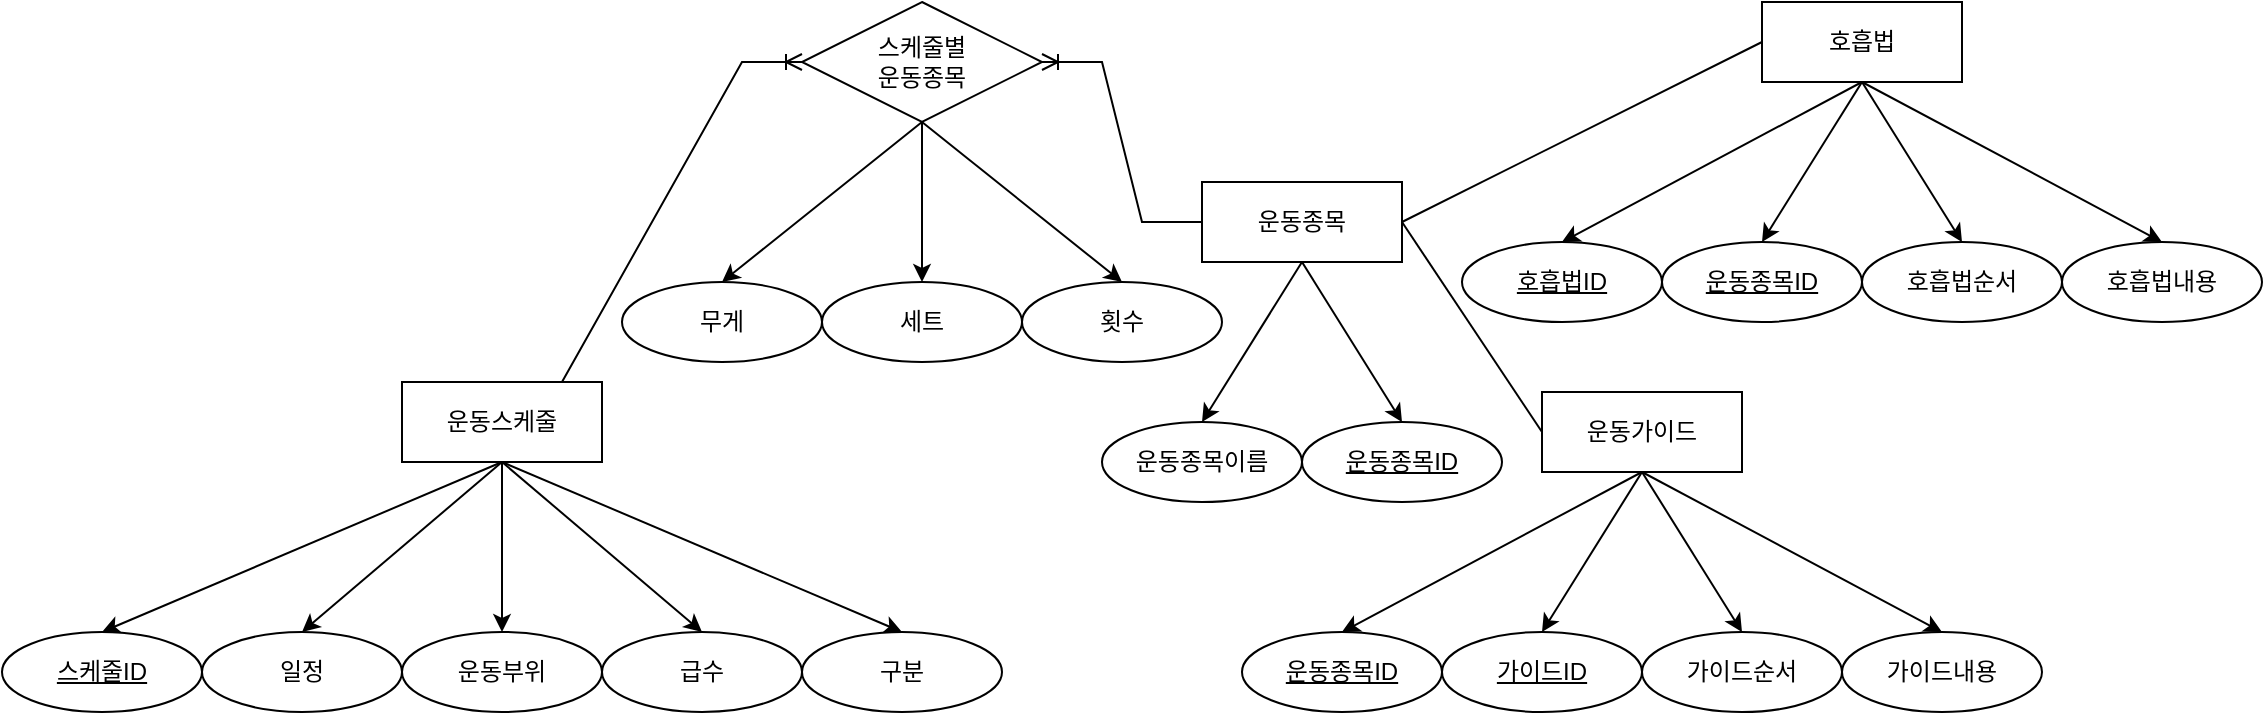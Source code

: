 <mxfile version="18.2.0" type="device"><diagram id="wPp9Yvr5tPv1qa_vnvs0" name="Page-1"><mxGraphModel dx="1422" dy="754" grid="1" gridSize="10" guides="1" tooltips="1" connect="1" arrows="1" fold="1" page="1" pageScale="1" pageWidth="4681" pageHeight="3300" math="0" shadow="0"><root><mxCell id="0"/><mxCell id="1" parent="0"/><mxCell id="kBpu6v4KRyQ21U9KOo2G-46" value="" style="edgeStyle=entityRelationEdgeStyle;fontSize=12;html=1;endArrow=ERoneToMany;rounded=0;entryX=1;entryY=0.5;entryDx=0;entryDy=0;exitX=0;exitY=0.5;exitDx=0;exitDy=0;" edge="1" parent="1" source="kBpu6v4KRyQ21U9KOo2G-17" target="kBpu6v4KRyQ21U9KOo2G-33"><mxGeometry width="100" height="100" relative="1" as="geometry"><mxPoint x="572.5" y="130" as="sourcePoint"/><mxPoint x="672.5" y="30" as="targetPoint"/></mxGeometry></mxCell><mxCell id="kBpu6v4KRyQ21U9KOo2G-56" value="" style="edgeStyle=entityRelationEdgeStyle;fontSize=12;html=1;endArrow=ERoneToMany;rounded=0;entryX=0;entryY=0.5;entryDx=0;entryDy=0;exitX=0.5;exitY=0;exitDx=0;exitDy=0;" edge="1" parent="1" source="kBpu6v4KRyQ21U9KOo2G-4" target="kBpu6v4KRyQ21U9KOo2G-33"><mxGeometry width="100" height="100" relative="1" as="geometry"><mxPoint x="422.5" y="250" as="sourcePoint"/><mxPoint x="522.5" y="150" as="targetPoint"/></mxGeometry></mxCell><mxCell id="kBpu6v4KRyQ21U9KOo2G-69" value="" style="group" vertex="1" connectable="0" parent="1"><mxGeometry x="550" y="110" width="200" height="160" as="geometry"/></mxCell><mxCell id="kBpu6v4KRyQ21U9KOo2G-16" value="운동종목이름" style="ellipse;whiteSpace=wrap;html=1;align=center;" vertex="1" parent="kBpu6v4KRyQ21U9KOo2G-69"><mxGeometry y="120" width="100" height="40" as="geometry"/></mxCell><mxCell id="kBpu6v4KRyQ21U9KOo2G-17" value="운동종목" style="whiteSpace=wrap;html=1;align=center;" vertex="1" parent="kBpu6v4KRyQ21U9KOo2G-69"><mxGeometry x="50" width="100" height="40" as="geometry"/></mxCell><mxCell id="kBpu6v4KRyQ21U9KOo2G-18" value="운동종목ID" style="ellipse;whiteSpace=wrap;html=1;align=center;fontStyle=4;" vertex="1" parent="kBpu6v4KRyQ21U9KOo2G-69"><mxGeometry x="100" y="120" width="100" height="40" as="geometry"/></mxCell><mxCell id="kBpu6v4KRyQ21U9KOo2G-25" value="" style="endArrow=classic;html=1;rounded=0;exitX=0.5;exitY=1;exitDx=0;exitDy=0;entryX=0.5;entryY=0;entryDx=0;entryDy=0;" edge="1" source="kBpu6v4KRyQ21U9KOo2G-17" target="kBpu6v4KRyQ21U9KOo2G-16" parent="kBpu6v4KRyQ21U9KOo2G-69"><mxGeometry width="50" height="50" relative="1" as="geometry"><mxPoint x="-510" y="210" as="sourcePoint"/><mxPoint x="-320" y="310" as="targetPoint"/></mxGeometry></mxCell><mxCell id="kBpu6v4KRyQ21U9KOo2G-26" value="" style="endArrow=classic;html=1;rounded=0;exitX=0.5;exitY=1;exitDx=0;exitDy=0;entryX=0.5;entryY=0;entryDx=0;entryDy=0;" edge="1" source="kBpu6v4KRyQ21U9KOo2G-17" target="kBpu6v4KRyQ21U9KOo2G-18" parent="kBpu6v4KRyQ21U9KOo2G-69"><mxGeometry width="50" height="50" relative="1" as="geometry"><mxPoint x="-500" y="220" as="sourcePoint"/><mxPoint x="-420" y="310" as="targetPoint"/></mxGeometry></mxCell><mxCell id="kBpu6v4KRyQ21U9KOo2G-71" value="" style="group" vertex="1" connectable="0" parent="1"><mxGeometry y="210" width="500" height="165" as="geometry"/></mxCell><mxCell id="kBpu6v4KRyQ21U9KOo2G-3" value="급수" style="ellipse;whiteSpace=wrap;html=1;align=center;" vertex="1" parent="kBpu6v4KRyQ21U9KOo2G-71"><mxGeometry x="300" y="125" width="100" height="40" as="geometry"/></mxCell><mxCell id="kBpu6v4KRyQ21U9KOo2G-4" value="운동스케줄" style="whiteSpace=wrap;html=1;align=center;" vertex="1" parent="kBpu6v4KRyQ21U9KOo2G-71"><mxGeometry x="200" width="100" height="40" as="geometry"/></mxCell><mxCell id="kBpu6v4KRyQ21U9KOo2G-5" value="스케줄ID" style="ellipse;whiteSpace=wrap;html=1;align=center;fontStyle=4;" vertex="1" parent="kBpu6v4KRyQ21U9KOo2G-71"><mxGeometry y="125" width="100" height="40" as="geometry"/></mxCell><mxCell id="kBpu6v4KRyQ21U9KOo2G-6" value="구분" style="ellipse;whiteSpace=wrap;html=1;align=center;" vertex="1" parent="kBpu6v4KRyQ21U9KOo2G-71"><mxGeometry x="400" y="125" width="100" height="40" as="geometry"/></mxCell><mxCell id="kBpu6v4KRyQ21U9KOo2G-7" value="일정" style="ellipse;whiteSpace=wrap;html=1;align=center;" vertex="1" parent="kBpu6v4KRyQ21U9KOo2G-71"><mxGeometry x="100" y="125" width="100" height="40" as="geometry"/></mxCell><mxCell id="kBpu6v4KRyQ21U9KOo2G-8" value="운동부위" style="ellipse;whiteSpace=wrap;html=1;align=center;" vertex="1" parent="kBpu6v4KRyQ21U9KOo2G-71"><mxGeometry x="200" y="125" width="100" height="40" as="geometry"/></mxCell><mxCell id="kBpu6v4KRyQ21U9KOo2G-11" value="" style="endArrow=classic;html=1;rounded=0;exitX=0.5;exitY=1;exitDx=0;exitDy=0;entryX=0.5;entryY=0;entryDx=0;entryDy=0;" edge="1" parent="kBpu6v4KRyQ21U9KOo2G-71" source="kBpu6v4KRyQ21U9KOo2G-4" target="kBpu6v4KRyQ21U9KOo2G-8"><mxGeometry width="50" height="50" relative="1" as="geometry"><mxPoint x="200" as="sourcePoint"/><mxPoint x="250" y="-50" as="targetPoint"/></mxGeometry></mxCell><mxCell id="kBpu6v4KRyQ21U9KOo2G-12" value="" style="endArrow=classic;html=1;rounded=0;exitX=0.5;exitY=1;exitDx=0;exitDy=0;entryX=0.5;entryY=0;entryDx=0;entryDy=0;" edge="1" parent="kBpu6v4KRyQ21U9KOo2G-71" source="kBpu6v4KRyQ21U9KOo2G-4" target="kBpu6v4KRyQ21U9KOo2G-7"><mxGeometry width="50" height="50" relative="1" as="geometry"><mxPoint x="80" y="-80" as="sourcePoint"/><mxPoint x="490" y="40" as="targetPoint"/></mxGeometry></mxCell><mxCell id="kBpu6v4KRyQ21U9KOo2G-13" value="" style="endArrow=classic;html=1;rounded=0;exitX=0.5;exitY=1;exitDx=0;exitDy=0;entryX=0.5;entryY=0;entryDx=0;entryDy=0;" edge="1" parent="kBpu6v4KRyQ21U9KOo2G-71" source="kBpu6v4KRyQ21U9KOo2G-4" target="kBpu6v4KRyQ21U9KOo2G-6"><mxGeometry width="50" height="50" relative="1" as="geometry"><mxPoint x="90" y="-70" as="sourcePoint"/><mxPoint x="390" y="40" as="targetPoint"/></mxGeometry></mxCell><mxCell id="kBpu6v4KRyQ21U9KOo2G-14" value="" style="endArrow=classic;html=1;rounded=0;exitX=0.5;exitY=1;exitDx=0;exitDy=0;entryX=0.5;entryY=0;entryDx=0;entryDy=0;" edge="1" parent="kBpu6v4KRyQ21U9KOo2G-71" source="kBpu6v4KRyQ21U9KOo2G-4" target="kBpu6v4KRyQ21U9KOo2G-3"><mxGeometry width="50" height="50" relative="1" as="geometry"><mxPoint x="100" y="-60" as="sourcePoint"/><mxPoint x="290" y="40" as="targetPoint"/></mxGeometry></mxCell><mxCell id="kBpu6v4KRyQ21U9KOo2G-15" value="" style="endArrow=classic;html=1;rounded=0;exitX=0.5;exitY=1;exitDx=0;exitDy=0;entryX=0.5;entryY=0;entryDx=0;entryDy=0;" edge="1" parent="kBpu6v4KRyQ21U9KOo2G-71" source="kBpu6v4KRyQ21U9KOo2G-4" target="kBpu6v4KRyQ21U9KOo2G-5"><mxGeometry width="50" height="50" relative="1" as="geometry"><mxPoint x="110" y="-50" as="sourcePoint"/><mxPoint x="190" y="40" as="targetPoint"/></mxGeometry></mxCell><mxCell id="kBpu6v4KRyQ21U9KOo2G-72" value="" style="group" vertex="1" connectable="0" parent="1"><mxGeometry x="310" y="20" width="300" height="180" as="geometry"/></mxCell><mxCell id="kBpu6v4KRyQ21U9KOo2G-33" value="스케줄별&lt;br&gt;운동종목" style="shape=rhombus;perimeter=rhombusPerimeter;whiteSpace=wrap;html=1;align=center;" vertex="1" parent="kBpu6v4KRyQ21U9KOo2G-72"><mxGeometry x="90" width="120" height="60" as="geometry"/></mxCell><mxCell id="kBpu6v4KRyQ21U9KOo2G-47" value="세트" style="ellipse;whiteSpace=wrap;html=1;align=center;" vertex="1" parent="kBpu6v4KRyQ21U9KOo2G-72"><mxGeometry x="100" y="140" width="100" height="40" as="geometry"/></mxCell><mxCell id="kBpu6v4KRyQ21U9KOo2G-48" value="무게" style="ellipse;whiteSpace=wrap;html=1;align=center;" vertex="1" parent="kBpu6v4KRyQ21U9KOo2G-72"><mxGeometry y="140" width="100" height="40" as="geometry"/></mxCell><mxCell id="kBpu6v4KRyQ21U9KOo2G-49" value="횟수" style="ellipse;whiteSpace=wrap;html=1;align=center;" vertex="1" parent="kBpu6v4KRyQ21U9KOo2G-72"><mxGeometry x="200" y="140" width="100" height="40" as="geometry"/></mxCell><mxCell id="kBpu6v4KRyQ21U9KOo2G-50" value="" style="endArrow=classic;html=1;rounded=0;entryX=0.5;entryY=0;entryDx=0;entryDy=0;exitX=0.5;exitY=1;exitDx=0;exitDy=0;" edge="1" parent="kBpu6v4KRyQ21U9KOo2G-72" source="kBpu6v4KRyQ21U9KOo2G-33" target="kBpu6v4KRyQ21U9KOo2G-47"><mxGeometry width="50" height="50" relative="1" as="geometry"><mxPoint x="120" y="340" as="sourcePoint"/><mxPoint x="170" y="290" as="targetPoint"/></mxGeometry></mxCell><mxCell id="kBpu6v4KRyQ21U9KOo2G-51" value="" style="endArrow=classic;html=1;rounded=0;entryX=0.5;entryY=0;entryDx=0;entryDy=0;exitX=0.5;exitY=1;exitDx=0;exitDy=0;" edge="1" parent="kBpu6v4KRyQ21U9KOo2G-72" source="kBpu6v4KRyQ21U9KOo2G-33" target="kBpu6v4KRyQ21U9KOo2G-48"><mxGeometry width="50" height="50" relative="1" as="geometry"><mxPoint x="130" y="350" as="sourcePoint"/><mxPoint x="130" y="370" as="targetPoint"/></mxGeometry></mxCell><mxCell id="kBpu6v4KRyQ21U9KOo2G-52" value="" style="endArrow=classic;html=1;rounded=0;entryX=0.5;entryY=0;entryDx=0;entryDy=0;exitX=0.5;exitY=1;exitDx=0;exitDy=0;" edge="1" parent="kBpu6v4KRyQ21U9KOo2G-72" source="kBpu6v4KRyQ21U9KOo2G-33" target="kBpu6v4KRyQ21U9KOo2G-49"><mxGeometry width="50" height="50" relative="1" as="geometry"><mxPoint x="140" y="360" as="sourcePoint"/><mxPoint x="140" y="380" as="targetPoint"/></mxGeometry></mxCell><mxCell id="kBpu6v4KRyQ21U9KOo2G-73" value="" style="endArrow=none;html=1;rounded=0;exitX=1;exitY=0.5;exitDx=0;exitDy=0;entryX=0;entryY=0.5;entryDx=0;entryDy=0;" edge="1" parent="1" source="kBpu6v4KRyQ21U9KOo2G-17" target="kBpu6v4KRyQ21U9KOo2G-59"><mxGeometry width="50" height="50" relative="1" as="geometry"><mxPoint x="302.5" y="230" as="sourcePoint"/><mxPoint x="352.5" y="180" as="targetPoint"/></mxGeometry></mxCell><mxCell id="kBpu6v4KRyQ21U9KOo2G-76" value="" style="group" vertex="1" connectable="0" parent="1"><mxGeometry x="620" y="215" width="400" height="160" as="geometry"/></mxCell><mxCell id="kBpu6v4KRyQ21U9KOo2G-59" value="운동가이드" style="whiteSpace=wrap;html=1;align=center;" vertex="1" parent="kBpu6v4KRyQ21U9KOo2G-76"><mxGeometry x="150" width="100" height="40" as="geometry"/></mxCell><mxCell id="kBpu6v4KRyQ21U9KOo2G-60" value="가이드ID" style="ellipse;whiteSpace=wrap;html=1;align=center;fontStyle=4;" vertex="1" parent="kBpu6v4KRyQ21U9KOo2G-76"><mxGeometry x="100" y="120" width="100" height="40" as="geometry"/></mxCell><mxCell id="kBpu6v4KRyQ21U9KOo2G-62" value="가이드순서" style="ellipse;whiteSpace=wrap;html=1;align=center;" vertex="1" parent="kBpu6v4KRyQ21U9KOo2G-76"><mxGeometry x="200" y="120" width="100" height="40" as="geometry"/></mxCell><mxCell id="kBpu6v4KRyQ21U9KOo2G-63" value="가이드내용" style="ellipse;whiteSpace=wrap;html=1;align=center;" vertex="1" parent="kBpu6v4KRyQ21U9KOo2G-76"><mxGeometry x="300" y="120" width="100" height="40" as="geometry"/></mxCell><mxCell id="kBpu6v4KRyQ21U9KOo2G-64" value="" style="endArrow=classic;html=1;rounded=0;exitX=0.5;exitY=1;exitDx=0;exitDy=0;entryX=0.5;entryY=0;entryDx=0;entryDy=0;" edge="1" parent="kBpu6v4KRyQ21U9KOo2G-76" source="kBpu6v4KRyQ21U9KOo2G-59" target="kBpu6v4KRyQ21U9KOo2G-63"><mxGeometry width="50" height="50" relative="1" as="geometry"><mxPoint x="160" y="-35" as="sourcePoint"/><mxPoint x="210" y="-85" as="targetPoint"/></mxGeometry></mxCell><mxCell id="kBpu6v4KRyQ21U9KOo2G-65" value="" style="endArrow=classic;html=1;rounded=0;exitX=0.5;exitY=1;exitDx=0;exitDy=0;entryX=0.5;entryY=0;entryDx=0;entryDy=0;" edge="1" parent="kBpu6v4KRyQ21U9KOo2G-76" source="kBpu6v4KRyQ21U9KOo2G-59" target="kBpu6v4KRyQ21U9KOo2G-62"><mxGeometry width="50" height="50" relative="1" as="geometry"><mxPoint x="40" y="-115" as="sourcePoint"/><mxPoint x="450" y="5" as="targetPoint"/></mxGeometry></mxCell><mxCell id="kBpu6v4KRyQ21U9KOo2G-68" value="" style="endArrow=classic;html=1;rounded=0;exitX=0.5;exitY=1;exitDx=0;exitDy=0;entryX=0.5;entryY=0;entryDx=0;entryDy=0;" edge="1" parent="kBpu6v4KRyQ21U9KOo2G-76" source="kBpu6v4KRyQ21U9KOo2G-59" target="kBpu6v4KRyQ21U9KOo2G-60"><mxGeometry width="50" height="50" relative="1" as="geometry"><mxPoint x="70" y="-85" as="sourcePoint"/><mxPoint x="150" y="5" as="targetPoint"/></mxGeometry></mxCell><mxCell id="kBpu6v4KRyQ21U9KOo2G-74" value="운동종목ID" style="ellipse;whiteSpace=wrap;html=1;align=center;fontStyle=4;" vertex="1" parent="kBpu6v4KRyQ21U9KOo2G-76"><mxGeometry y="120" width="100" height="40" as="geometry"/></mxCell><mxCell id="kBpu6v4KRyQ21U9KOo2G-75" value="" style="endArrow=classic;html=1;rounded=0;exitX=0.5;exitY=1;exitDx=0;exitDy=0;entryX=0.5;entryY=0;entryDx=0;entryDy=0;" edge="1" parent="kBpu6v4KRyQ21U9KOo2G-76" target="kBpu6v4KRyQ21U9KOo2G-74" source="kBpu6v4KRyQ21U9KOo2G-59"><mxGeometry width="50" height="50" relative="1" as="geometry"><mxPoint x="120" y="45" as="sourcePoint"/><mxPoint x="60" y="10" as="targetPoint"/></mxGeometry></mxCell><mxCell id="kBpu6v4KRyQ21U9KOo2G-77" value="" style="group" vertex="1" connectable="0" parent="1"><mxGeometry x="730" y="20" width="400" height="160" as="geometry"/></mxCell><mxCell id="kBpu6v4KRyQ21U9KOo2G-78" value="호흡법" style="whiteSpace=wrap;html=1;align=center;" vertex="1" parent="kBpu6v4KRyQ21U9KOo2G-77"><mxGeometry x="150" width="100" height="40" as="geometry"/></mxCell><mxCell id="kBpu6v4KRyQ21U9KOo2G-79" value="운동종목ID" style="ellipse;whiteSpace=wrap;html=1;align=center;fontStyle=4;" vertex="1" parent="kBpu6v4KRyQ21U9KOo2G-77"><mxGeometry x="100" y="120" width="100" height="40" as="geometry"/></mxCell><mxCell id="kBpu6v4KRyQ21U9KOo2G-80" value="호흡법순서" style="ellipse;whiteSpace=wrap;html=1;align=center;" vertex="1" parent="kBpu6v4KRyQ21U9KOo2G-77"><mxGeometry x="200" y="120" width="100" height="40" as="geometry"/></mxCell><mxCell id="kBpu6v4KRyQ21U9KOo2G-81" value="호흡법내용" style="ellipse;whiteSpace=wrap;html=1;align=center;" vertex="1" parent="kBpu6v4KRyQ21U9KOo2G-77"><mxGeometry x="300" y="120" width="100" height="40" as="geometry"/></mxCell><mxCell id="kBpu6v4KRyQ21U9KOo2G-82" value="" style="endArrow=classic;html=1;rounded=0;exitX=0.5;exitY=1;exitDx=0;exitDy=0;entryX=0.5;entryY=0;entryDx=0;entryDy=0;" edge="1" parent="kBpu6v4KRyQ21U9KOo2G-77" source="kBpu6v4KRyQ21U9KOo2G-78" target="kBpu6v4KRyQ21U9KOo2G-81"><mxGeometry width="50" height="50" relative="1" as="geometry"><mxPoint x="160" y="-35" as="sourcePoint"/><mxPoint x="210" y="-85" as="targetPoint"/></mxGeometry></mxCell><mxCell id="kBpu6v4KRyQ21U9KOo2G-83" value="" style="endArrow=classic;html=1;rounded=0;exitX=0.5;exitY=1;exitDx=0;exitDy=0;entryX=0.5;entryY=0;entryDx=0;entryDy=0;" edge="1" parent="kBpu6v4KRyQ21U9KOo2G-77" source="kBpu6v4KRyQ21U9KOo2G-78" target="kBpu6v4KRyQ21U9KOo2G-80"><mxGeometry width="50" height="50" relative="1" as="geometry"><mxPoint x="40" y="-115" as="sourcePoint"/><mxPoint x="450" y="5" as="targetPoint"/></mxGeometry></mxCell><mxCell id="kBpu6v4KRyQ21U9KOo2G-84" value="" style="endArrow=classic;html=1;rounded=0;exitX=0.5;exitY=1;exitDx=0;exitDy=0;entryX=0.5;entryY=0;entryDx=0;entryDy=0;" edge="1" parent="kBpu6v4KRyQ21U9KOo2G-77" source="kBpu6v4KRyQ21U9KOo2G-78" target="kBpu6v4KRyQ21U9KOo2G-79"><mxGeometry width="50" height="50" relative="1" as="geometry"><mxPoint x="70" y="-85" as="sourcePoint"/><mxPoint x="150" y="5" as="targetPoint"/></mxGeometry></mxCell><mxCell id="kBpu6v4KRyQ21U9KOo2G-85" value="호흡법ID" style="ellipse;whiteSpace=wrap;html=1;align=center;fontStyle=4;" vertex="1" parent="kBpu6v4KRyQ21U9KOo2G-77"><mxGeometry y="120" width="100" height="40" as="geometry"/></mxCell><mxCell id="kBpu6v4KRyQ21U9KOo2G-86" value="" style="endArrow=classic;html=1;rounded=0;exitX=0.5;exitY=1;exitDx=0;exitDy=0;entryX=0.5;entryY=0;entryDx=0;entryDy=0;" edge="1" parent="kBpu6v4KRyQ21U9KOo2G-77" source="kBpu6v4KRyQ21U9KOo2G-78" target="kBpu6v4KRyQ21U9KOo2G-85"><mxGeometry width="50" height="50" relative="1" as="geometry"><mxPoint x="120" y="45" as="sourcePoint"/><mxPoint x="60" y="10" as="targetPoint"/></mxGeometry></mxCell><mxCell id="kBpu6v4KRyQ21U9KOo2G-88" value="" style="endArrow=none;html=1;rounded=0;entryX=0;entryY=0.5;entryDx=0;entryDy=0;exitX=1;exitY=0.5;exitDx=0;exitDy=0;" edge="1" parent="1" source="kBpu6v4KRyQ21U9KOo2G-17" target="kBpu6v4KRyQ21U9KOo2G-78"><mxGeometry relative="1" as="geometry"><mxPoint x="602.5" y="200" as="sourcePoint"/><mxPoint x="762.5" y="200" as="targetPoint"/></mxGeometry></mxCell></root></mxGraphModel></diagram></mxfile>